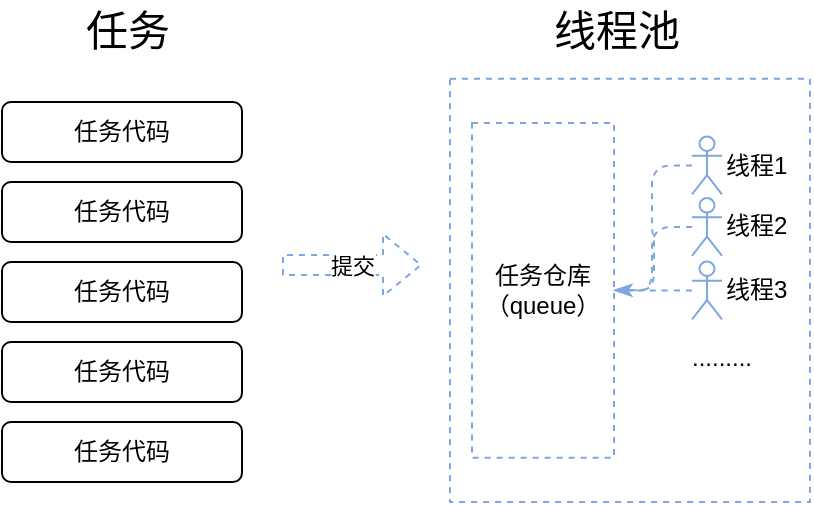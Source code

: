 <mxfile pages="1" version="11.2.4" type="github"><diagram id="LdOaXo37jIR09YegjDrT" name="第 1 页"><mxGraphModel dx="786" dy="515" grid="1" gridSize="10" guides="1" tooltips="1" connect="1" arrows="1" fold="1" page="1" pageScale="1" pageWidth="827" pageHeight="1169" background="none" math="0" shadow="0"><root><mxCell id="0"/><mxCell id="1" parent="0"/><mxCell id="-PqRyPr8VPkWJWSMY91--27" value="" style="group" parent="1" vertex="1" connectable="0"><mxGeometry x="80" y="79" width="120" height="241" as="geometry"/></mxCell><mxCell id="-PqRyPr8VPkWJWSMY91--1" value="&lt;font style=&quot;font-size: 21px&quot;&gt;任务&lt;/font&gt;" style="text;html=1;resizable=0;points=[];autosize=1;align=left;verticalAlign=top;spacingTop=-4;" parent="-PqRyPr8VPkWJWSMY91--27" vertex="1"><mxGeometry x="40" width="60" height="20" as="geometry"/></mxCell><mxCell id="-PqRyPr8VPkWJWSMY91--2" value="任务代码" style="rounded=1;whiteSpace=wrap;html=1;" parent="-PqRyPr8VPkWJWSMY91--27" vertex="1"><mxGeometry y="51" width="120" height="30" as="geometry"/></mxCell><mxCell id="-PqRyPr8VPkWJWSMY91--3" value="任务代码" style="rounded=1;whiteSpace=wrap;html=1;" parent="-PqRyPr8VPkWJWSMY91--27" vertex="1"><mxGeometry y="91" width="120" height="30" as="geometry"/></mxCell><mxCell id="-PqRyPr8VPkWJWSMY91--4" value="任务代码" style="rounded=1;whiteSpace=wrap;html=1;" parent="-PqRyPr8VPkWJWSMY91--27" vertex="1"><mxGeometry y="131" width="120" height="30" as="geometry"/></mxCell><mxCell id="-PqRyPr8VPkWJWSMY91--5" value="任务代码" style="rounded=1;whiteSpace=wrap;html=1;" parent="-PqRyPr8VPkWJWSMY91--27" vertex="1"><mxGeometry y="171" width="120" height="30" as="geometry"/></mxCell><mxCell id="-PqRyPr8VPkWJWSMY91--6" value="任务代码" style="rounded=1;whiteSpace=wrap;html=1;" parent="-PqRyPr8VPkWJWSMY91--27" vertex="1"><mxGeometry y="211" width="120" height="30" as="geometry"/></mxCell><mxCell id="-PqRyPr8VPkWJWSMY91--28" value="" style="group" parent="1" vertex="1" connectable="0"><mxGeometry x="304" y="79" width="181" height="251" as="geometry"/></mxCell><mxCell id="-PqRyPr8VPkWJWSMY91--7" value="&lt;font style=&quot;font-size: 21px&quot;&gt;线程池&lt;/font&gt;" style="text;html=1;resizable=0;points=[];autosize=1;align=left;verticalAlign=top;spacingTop=-4;" parent="-PqRyPr8VPkWJWSMY91--28" vertex="1"><mxGeometry x="50" width="80" height="20" as="geometry"/></mxCell><mxCell id="-PqRyPr8VPkWJWSMY91--8" value="" style="rounded=0;whiteSpace=wrap;html=1;fillColor=none;dashed=1;strokeColor=#7EA6E0;" parent="-PqRyPr8VPkWJWSMY91--28" vertex="1"><mxGeometry y="39.429" width="180" height="211.571" as="geometry"/></mxCell><mxCell id="-PqRyPr8VPkWJWSMY91--9" value="任务仓库&lt;br&gt;（queue）" style="rounded=0;whiteSpace=wrap;html=1;dashed=1;strokeColor=#7EA6E0;fillColor=none;" parent="-PqRyPr8VPkWJWSMY91--28" vertex="1"><mxGeometry x="11" y="61.548" width="71" height="167.333" as="geometry"/></mxCell><mxCell id="-PqRyPr8VPkWJWSMY91--35" value="" style="edgeStyle=orthogonalEdgeStyle;rounded=1;orthogonalLoop=1;jettySize=auto;html=1;dashed=1;endArrow=classicThin;endFill=1;strokeColor=#7EA6E0;" parent="-PqRyPr8VPkWJWSMY91--28" source="-PqRyPr8VPkWJWSMY91--10" target="-PqRyPr8VPkWJWSMY91--9" edge="1"><mxGeometry relative="1" as="geometry"/></mxCell><mxCell id="-PqRyPr8VPkWJWSMY91--10" value="线程1" style="shape=umlActor;verticalLabelPosition=middle;labelBackgroundColor=#ffffff;verticalAlign=middle;html=1;outlineConnect=0;strokeColor=#7EA6E0;fillColor=none;labelPosition=right;align=left;" parent="-PqRyPr8VPkWJWSMY91--28" vertex="1"><mxGeometry x="121" y="68.28" width="15" height="28.851" as="geometry"/></mxCell><mxCell id="-PqRyPr8VPkWJWSMY91--36" value="" style="edgeStyle=orthogonalEdgeStyle;rounded=1;orthogonalLoop=1;jettySize=auto;html=1;dashed=1;endArrow=classicThin;endFill=1;strokeColor=#7EA6E0;" parent="-PqRyPr8VPkWJWSMY91--28" source="-PqRyPr8VPkWJWSMY91--14" target="-PqRyPr8VPkWJWSMY91--9" edge="1"><mxGeometry relative="1" as="geometry"/></mxCell><mxCell id="-PqRyPr8VPkWJWSMY91--14" value="线程2" style="shape=umlActor;verticalLabelPosition=middle;labelBackgroundColor=#ffffff;verticalAlign=middle;html=1;outlineConnect=0;strokeColor=#7EA6E0;fillColor=none;labelPosition=right;align=left;" parent="-PqRyPr8VPkWJWSMY91--28" vertex="1"><mxGeometry x="121" y="99.054" width="15" height="28.851" as="geometry"/></mxCell><mxCell id="-PqRyPr8VPkWJWSMY91--37" value="" style="edgeStyle=orthogonalEdgeStyle;rounded=1;orthogonalLoop=1;jettySize=auto;html=1;dashed=1;endArrow=classicThin;endFill=1;strokeColor=#7EA6E0;" parent="-PqRyPr8VPkWJWSMY91--28" source="-PqRyPr8VPkWJWSMY91--23" target="-PqRyPr8VPkWJWSMY91--9" edge="1"><mxGeometry relative="1" as="geometry"/></mxCell><mxCell id="-PqRyPr8VPkWJWSMY91--23" value="线程3" style="shape=umlActor;verticalLabelPosition=middle;labelBackgroundColor=#ffffff;verticalAlign=middle;html=1;outlineConnect=0;strokeColor=#7EA6E0;fillColor=none;labelPosition=right;align=left;" parent="-PqRyPr8VPkWJWSMY91--28" vertex="1"><mxGeometry x="121" y="130.789" width="15" height="28.851" as="geometry"/></mxCell><mxCell id="-PqRyPr8VPkWJWSMY91--26" value="........." style="text;html=1;strokeColor=none;fillColor=none;align=center;verticalAlign=middle;whiteSpace=wrap;rounded=0;" parent="-PqRyPr8VPkWJWSMY91--28" vertex="1"><mxGeometry x="91" y="169.257" width="90" height="19.234" as="geometry"/></mxCell><mxCell id="-PqRyPr8VPkWJWSMY91--34" value="提交" style="shape=flexArrow;endArrow=classic;html=1;strokeColor=#7EA6E0;dashed=1;" parent="1" edge="1"><mxGeometry width="50" height="50" relative="1" as="geometry"><mxPoint x="220" y="211.5" as="sourcePoint"/><mxPoint x="290" y="211.5" as="targetPoint"/></mxGeometry></mxCell></root></mxGraphModel></diagram></mxfile>
